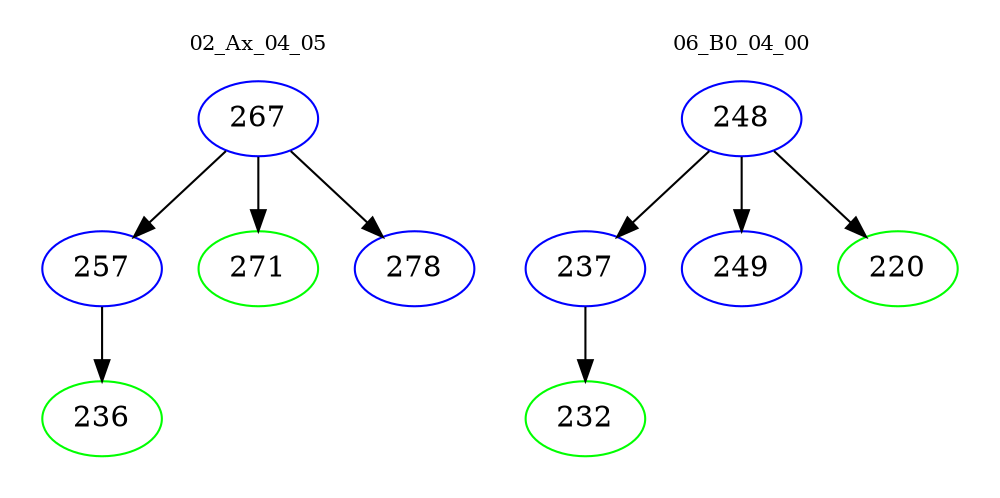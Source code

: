 digraph{
subgraph cluster_0 {
color = white
label = "02_Ax_04_05";
fontsize=10;
T0_267 [label="267", color="blue"]
T0_267 -> T0_257 [color="black"]
T0_257 [label="257", color="blue"]
T0_257 -> T0_236 [color="black"]
T0_236 [label="236", color="green"]
T0_267 -> T0_271 [color="black"]
T0_271 [label="271", color="green"]
T0_267 -> T0_278 [color="black"]
T0_278 [label="278", color="blue"]
}
subgraph cluster_1 {
color = white
label = "06_B0_04_00";
fontsize=10;
T1_248 [label="248", color="blue"]
T1_248 -> T1_237 [color="black"]
T1_237 [label="237", color="blue"]
T1_237 -> T1_232 [color="black"]
T1_232 [label="232", color="green"]
T1_248 -> T1_249 [color="black"]
T1_249 [label="249", color="blue"]
T1_248 -> T1_220 [color="black"]
T1_220 [label="220", color="green"]
}
}
